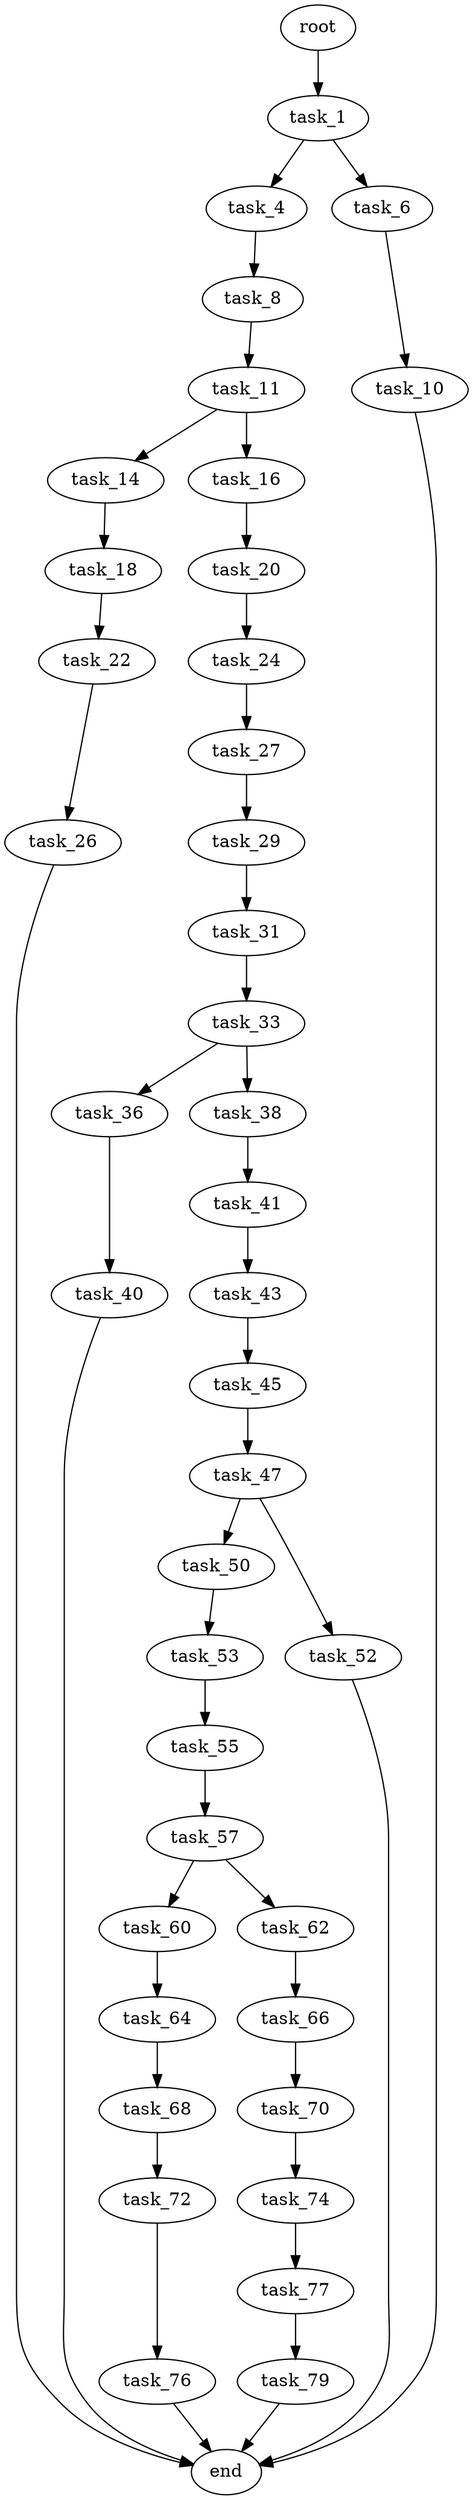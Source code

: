digraph G {
  root [size="0.000000"];
  task_1 [size="217162437578.000000"];
  task_4 [size="146122699816.000000"];
  task_6 [size="8589934592.000000"];
  task_8 [size="22279128009.000000"];
  task_10 [size="134217728000.000000"];
  task_11 [size="8589934592.000000"];
  end [size="0.000000"];
  task_14 [size="138900782436.000000"];
  task_16 [size="12883742053.000000"];
  task_18 [size="4281045558.000000"];
  task_20 [size="110511046816.000000"];
  task_22 [size="3241265039.000000"];
  task_24 [size="28991029248.000000"];
  task_26 [size="12478807233.000000"];
  task_27 [size="8294872188.000000"];
  task_29 [size="22808029509.000000"];
  task_31 [size="22963870294.000000"];
  task_33 [size="3529977966.000000"];
  task_36 [size="231928233984.000000"];
  task_38 [size="1073741824000.000000"];
  task_40 [size="1809359152.000000"];
  task_41 [size="15490124230.000000"];
  task_43 [size="15168669085.000000"];
  task_45 [size="28991029248.000000"];
  task_47 [size="1665226340.000000"];
  task_50 [size="41521736797.000000"];
  task_52 [size="1073741824000.000000"];
  task_53 [size="6693215554.000000"];
  task_55 [size="127778057256.000000"];
  task_57 [size="1073741824000.000000"];
  task_60 [size="1108821981412.000000"];
  task_62 [size="134217728000.000000"];
  task_64 [size="368293445632.000000"];
  task_66 [size="28991029248.000000"];
  task_68 [size="782757789696.000000"];
  task_70 [size="62460784309.000000"];
  task_72 [size="943871417.000000"];
  task_74 [size="137195455680.000000"];
  task_76 [size="11351861257.000000"];
  task_77 [size="231928233984.000000"];
  task_79 [size="368293445632.000000"];

  root -> task_1 [size="1.000000"];
  task_1 -> task_4 [size="301989888.000000"];
  task_1 -> task_6 [size="301989888.000000"];
  task_4 -> task_8 [size="209715200.000000"];
  task_6 -> task_10 [size="33554432.000000"];
  task_8 -> task_11 [size="838860800.000000"];
  task_10 -> end [size="1.000000"];
  task_11 -> task_14 [size="33554432.000000"];
  task_11 -> task_16 [size="33554432.000000"];
  task_14 -> task_18 [size="134217728.000000"];
  task_16 -> task_20 [size="838860800.000000"];
  task_18 -> task_22 [size="75497472.000000"];
  task_20 -> task_24 [size="209715200.000000"];
  task_22 -> task_26 [size="75497472.000000"];
  task_24 -> task_27 [size="75497472.000000"];
  task_26 -> end [size="1.000000"];
  task_27 -> task_29 [size="301989888.000000"];
  task_29 -> task_31 [size="679477248.000000"];
  task_31 -> task_33 [size="411041792.000000"];
  task_33 -> task_36 [size="301989888.000000"];
  task_33 -> task_38 [size="301989888.000000"];
  task_36 -> task_40 [size="301989888.000000"];
  task_38 -> task_41 [size="838860800.000000"];
  task_40 -> end [size="1.000000"];
  task_41 -> task_43 [size="301989888.000000"];
  task_43 -> task_45 [size="301989888.000000"];
  task_45 -> task_47 [size="75497472.000000"];
  task_47 -> task_50 [size="33554432.000000"];
  task_47 -> task_52 [size="33554432.000000"];
  task_50 -> task_53 [size="838860800.000000"];
  task_52 -> end [size="1.000000"];
  task_53 -> task_55 [size="536870912.000000"];
  task_55 -> task_57 [size="134217728.000000"];
  task_57 -> task_60 [size="838860800.000000"];
  task_57 -> task_62 [size="838860800.000000"];
  task_60 -> task_64 [size="679477248.000000"];
  task_62 -> task_66 [size="209715200.000000"];
  task_64 -> task_68 [size="411041792.000000"];
  task_66 -> task_70 [size="75497472.000000"];
  task_68 -> task_72 [size="679477248.000000"];
  task_70 -> task_74 [size="75497472.000000"];
  task_72 -> task_76 [size="33554432.000000"];
  task_74 -> task_77 [size="134217728.000000"];
  task_76 -> end [size="1.000000"];
  task_77 -> task_79 [size="301989888.000000"];
  task_79 -> end [size="1.000000"];
}
